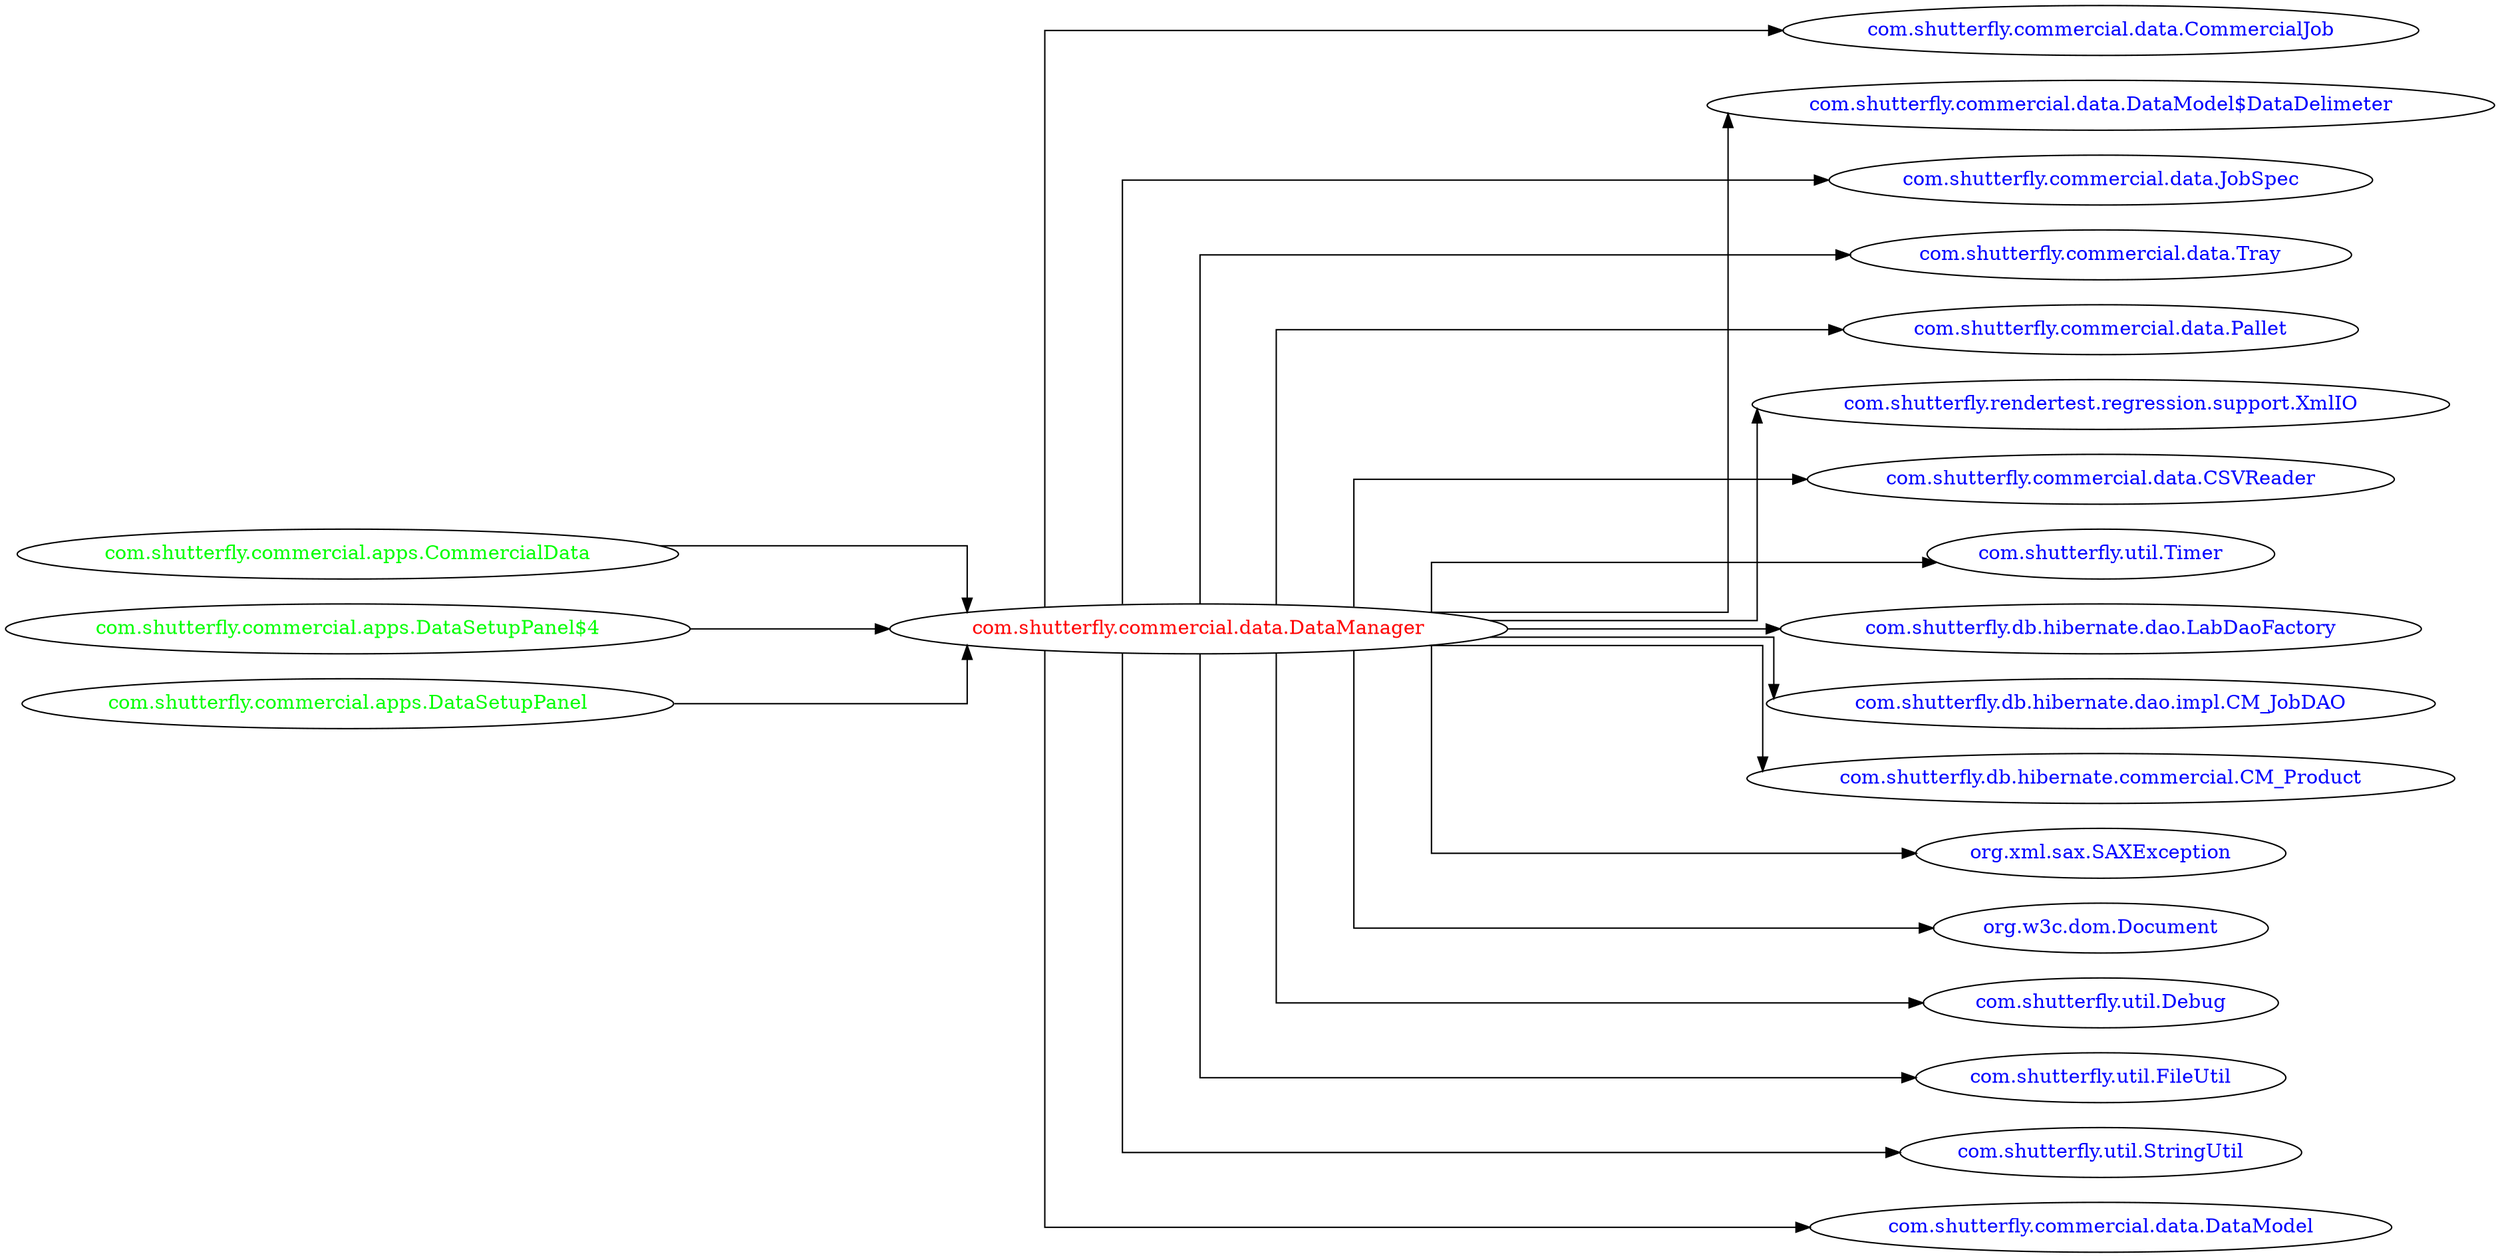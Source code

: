 digraph dependencyGraph {
 concentrate=true;
 ranksep="2.0";
 rankdir="LR"; 
 splines="ortho";
"com.shutterfly.commercial.data.DataManager" [fontcolor="red"];
"com.shutterfly.commercial.data.CommercialJob" [ fontcolor="blue" ];
"com.shutterfly.commercial.data.DataManager"->"com.shutterfly.commercial.data.CommercialJob";
"com.shutterfly.commercial.data.DataModel$DataDelimeter" [ fontcolor="blue" ];
"com.shutterfly.commercial.data.DataManager"->"com.shutterfly.commercial.data.DataModel$DataDelimeter";
"com.shutterfly.commercial.data.JobSpec" [ fontcolor="blue" ];
"com.shutterfly.commercial.data.DataManager"->"com.shutterfly.commercial.data.JobSpec";
"com.shutterfly.commercial.data.Tray" [ fontcolor="blue" ];
"com.shutterfly.commercial.data.DataManager"->"com.shutterfly.commercial.data.Tray";
"com.shutterfly.commercial.data.Pallet" [ fontcolor="blue" ];
"com.shutterfly.commercial.data.DataManager"->"com.shutterfly.commercial.data.Pallet";
"com.shutterfly.rendertest.regression.support.XmlIO" [ fontcolor="blue" ];
"com.shutterfly.commercial.data.DataManager"->"com.shutterfly.rendertest.regression.support.XmlIO";
"com.shutterfly.commercial.data.CSVReader" [ fontcolor="blue" ];
"com.shutterfly.commercial.data.DataManager"->"com.shutterfly.commercial.data.CSVReader";
"com.shutterfly.util.Timer" [ fontcolor="blue" ];
"com.shutterfly.commercial.data.DataManager"->"com.shutterfly.util.Timer";
"com.shutterfly.db.hibernate.dao.LabDaoFactory" [ fontcolor="blue" ];
"com.shutterfly.commercial.data.DataManager"->"com.shutterfly.db.hibernate.dao.LabDaoFactory";
"com.shutterfly.db.hibernate.dao.impl.CM_JobDAO" [ fontcolor="blue" ];
"com.shutterfly.commercial.data.DataManager"->"com.shutterfly.db.hibernate.dao.impl.CM_JobDAO";
"com.shutterfly.db.hibernate.commercial.CM_Product" [ fontcolor="blue" ];
"com.shutterfly.commercial.data.DataManager"->"com.shutterfly.db.hibernate.commercial.CM_Product";
"org.xml.sax.SAXException" [ fontcolor="blue" ];
"com.shutterfly.commercial.data.DataManager"->"org.xml.sax.SAXException";
"org.w3c.dom.Document" [ fontcolor="blue" ];
"com.shutterfly.commercial.data.DataManager"->"org.w3c.dom.Document";
"com.shutterfly.util.Debug" [ fontcolor="blue" ];
"com.shutterfly.commercial.data.DataManager"->"com.shutterfly.util.Debug";
"com.shutterfly.util.FileUtil" [ fontcolor="blue" ];
"com.shutterfly.commercial.data.DataManager"->"com.shutterfly.util.FileUtil";
"com.shutterfly.util.StringUtil" [ fontcolor="blue" ];
"com.shutterfly.commercial.data.DataManager"->"com.shutterfly.util.StringUtil";
"com.shutterfly.commercial.data.DataModel" [ fontcolor="blue" ];
"com.shutterfly.commercial.data.DataManager"->"com.shutterfly.commercial.data.DataModel";
"com.shutterfly.commercial.apps.CommercialData" [ fontcolor="green" ];
"com.shutterfly.commercial.apps.CommercialData"->"com.shutterfly.commercial.data.DataManager";
"com.shutterfly.commercial.apps.DataSetupPanel$4" [ fontcolor="green" ];
"com.shutterfly.commercial.apps.DataSetupPanel$4"->"com.shutterfly.commercial.data.DataManager";
"com.shutterfly.commercial.apps.DataSetupPanel" [ fontcolor="green" ];
"com.shutterfly.commercial.apps.DataSetupPanel"->"com.shutterfly.commercial.data.DataManager";
}